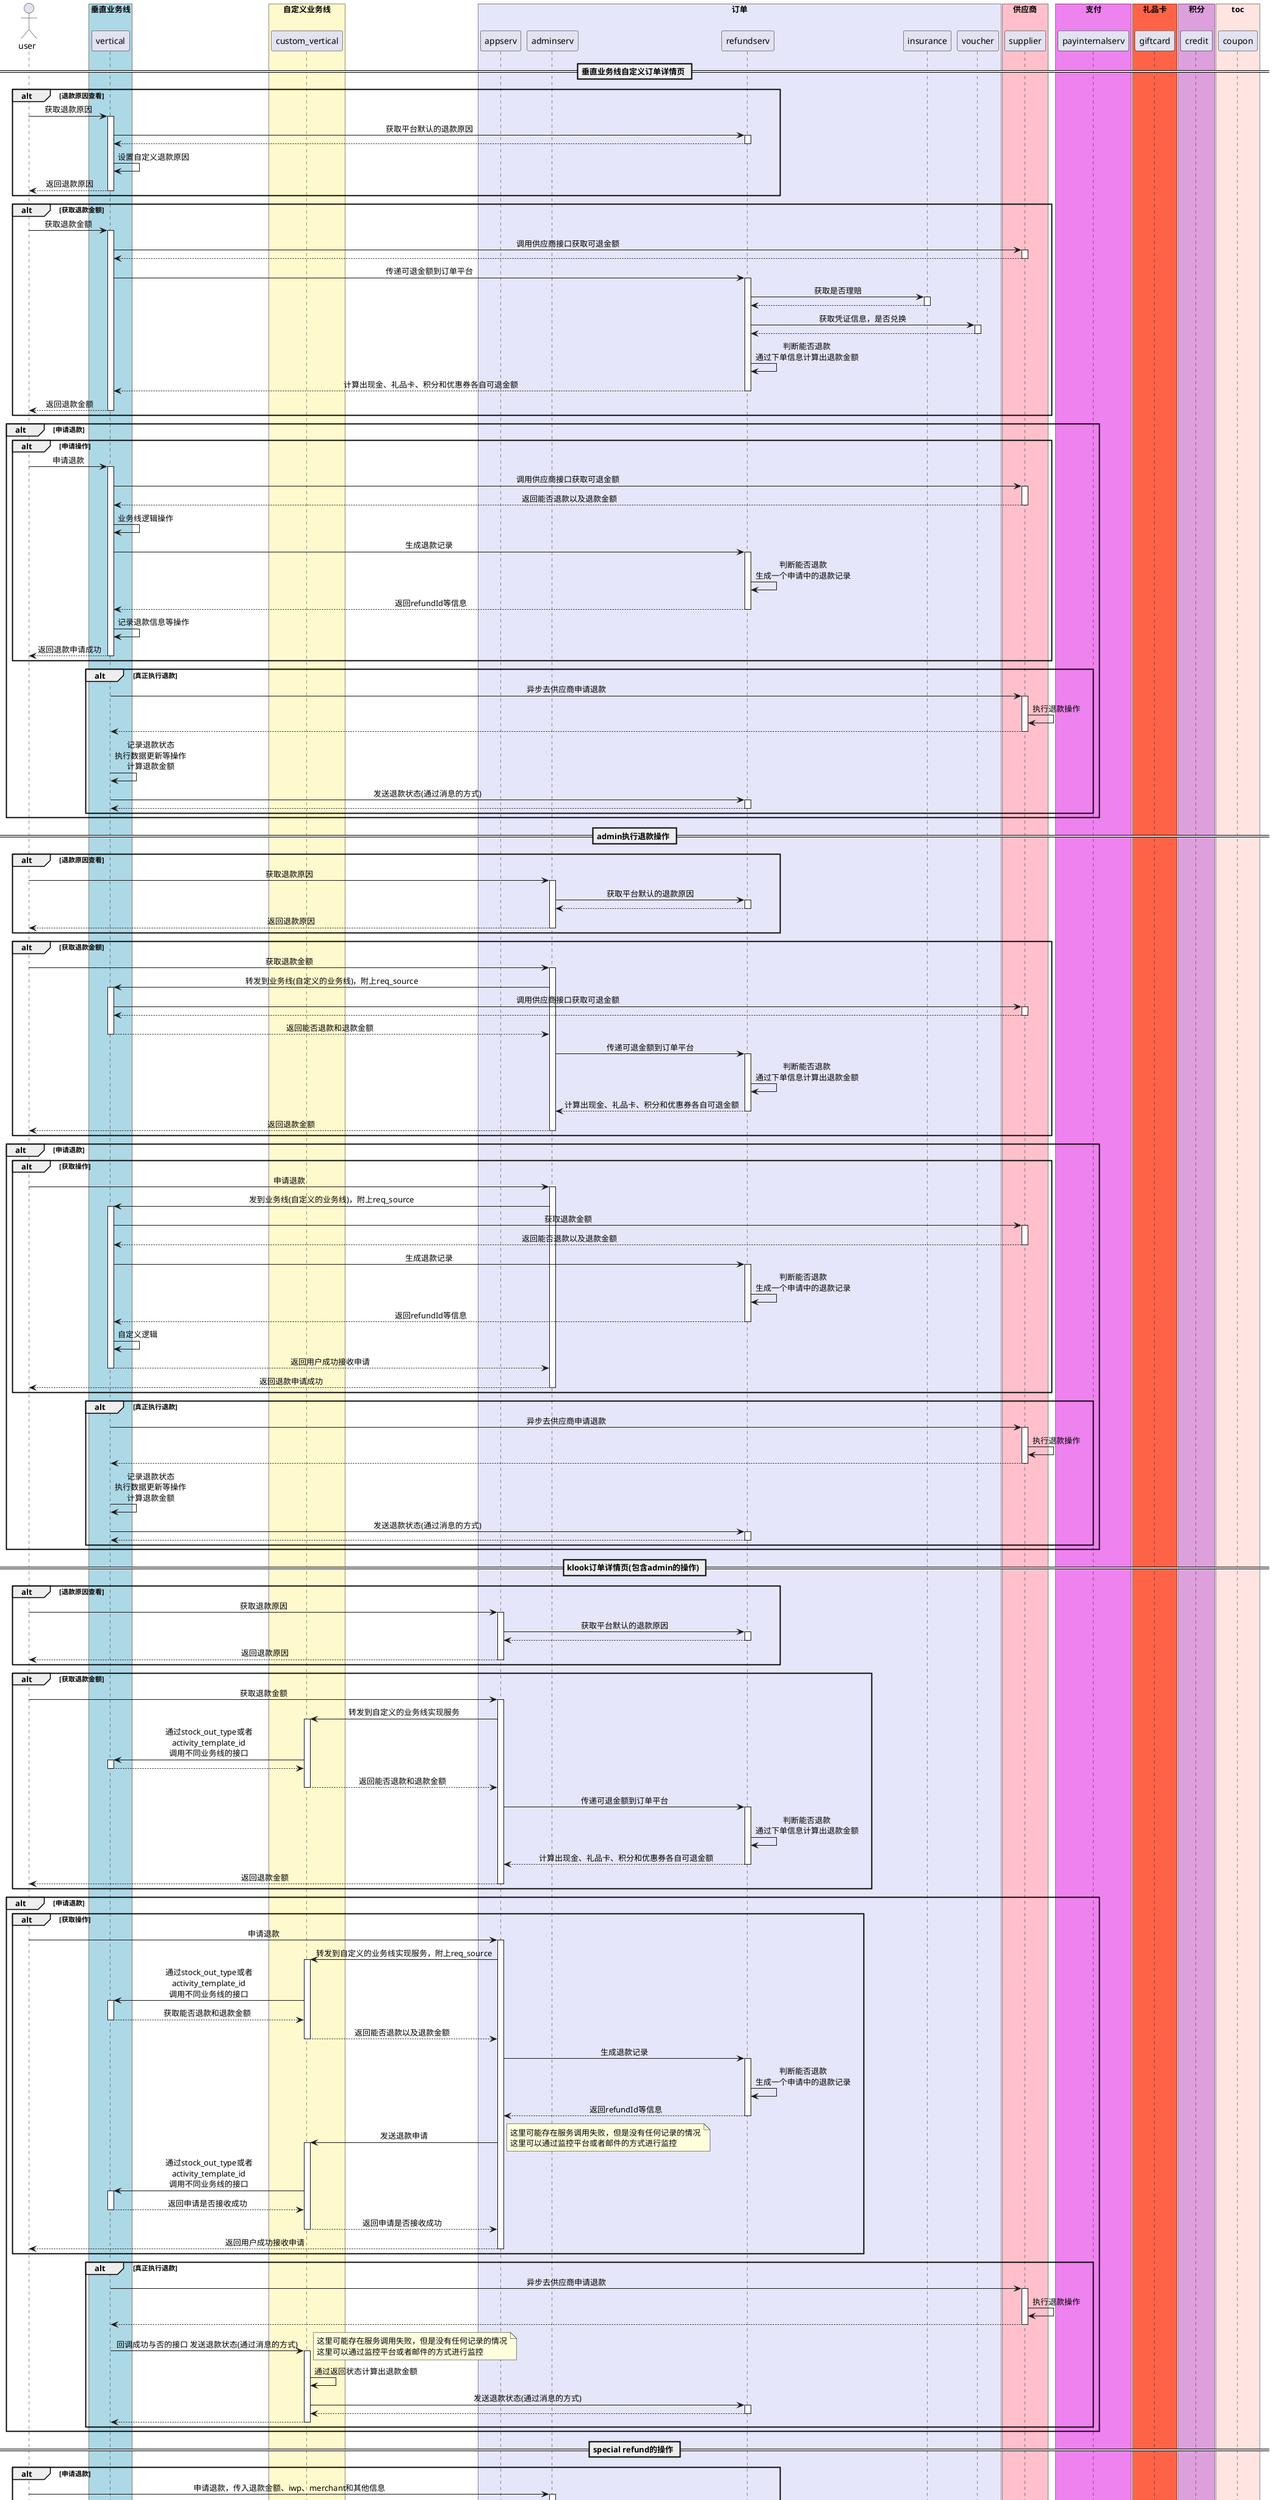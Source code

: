@startuml
actor user
skinparam sequenceMessageAlign center

box "垂直业务线" #LightBlue
    participant vertical
end box

box "自定义业务线" #LemonChiffon
    participant custom_vertical
end box

box "订单" #Lavender
    participant appserv
    participant adminserv
    participant refundserv
    participant insurance
    participant voucher
end box

box "供应商" #Pink
    participant supplier
end box

box "支付" #Violet
    participant payinternalserv
end box

box "礼品卡" #Tomato
    participant giftcard
end box

box "积分" #Plum
    participant credit
end box

box "toc" #MistyRose
    participant coupon
end box

== 垂直业务线自定义订单详情页 ==
alt 退款原因查看
user -> vertical: 获取退款原因
activate vertical
vertical -> refundserv: 获取平台默认的退款原因
activate refundserv
return
vertical -> vertical: 设置自定义退款原因
return 返回退款原因
end


alt 获取退款金额
user -> vertical: 获取退款金额
activate vertical
vertical -> supplier: 调用供应商接口获取可退金额
activate supplier
return
vertical -> refundserv: 传递可退金额到订单平台
activate refundserv
refundserv -> insurance: 获取是否理赔
activate insurance
return
refundserv -> voucher: 获取凭证信息，是否兑换
activate voucher
return
refundserv -> refundserv: 判断能否退款\n通过下单信息计算出退款金额
return 计算出现金、礼品卡、积分和优惠券各自可退金额
return 返回退款金额
end

alt 申请退款

alt 申请操作
user -> vertical: 申请退款
activate vertical
vertical -> supplier: 调用供应商接口获取可退金额
activate supplier
return 返回能否退款以及退款金额
vertical -> vertical: 业务线逻辑操作
vertical -> refundserv: 生成退款记录
activate refundserv
refundserv -> refundserv: 判断能否退款\n生成一个申请中的退款记录
return 返回refundId等信息
vertical -> vertical: 记录退款信息等操作
return 返回退款申请成功
end


alt 真正执行退款
vertical -> supplier: 异步去供应商申请退款
activate supplier
supplier -> supplier: 执行退款操作
return
vertical -> vertical: 记录退款状态\n执行数据更新等操作\n计算退款金额
vertical -> refundserv: 发送退款状态(通过消息的方式)
activate refundserv
return
end

end

== admin执行退款操作 ==
alt 退款原因查看
user -> adminserv: 获取退款原因
activate adminserv
adminserv -> refundserv: 获取平台默认的退款原因
activate refundserv
return
return 返回退款原因
end

alt 获取退款金额
user -> adminserv: 获取退款金额
activate adminserv
adminserv -> vertical: 转发到业务线(自定义的业务线)，附上req_source
activate vertical
vertical -> supplier: 调用供应商接口获取可退金额
activate supplier
return
return 返回能否退款和退款金额
adminserv -> refundserv: 传递可退金额到订单平台
activate refundserv
refundserv -> refundserv: 判断能否退款\n通过下单信息计算出退款金额
return 计算出现金、礼品卡、积分和优惠券各自可退金额
return 返回退款金额
end

alt 申请退款

alt 获取操作
user -> adminserv: 申请退款
activate adminserv
adminserv -> vertical: 发到业务线(自定义的业务线)，附上req_source
activate vertical
vertical -> supplier: 获取退款金额
activate supplier
return 返回能否退款以及退款金额

vertical -> refundserv: 生成退款记录
activate refundserv
refundserv -> refundserv: 判断能否退款\n生成一个申请中的退款记录
return 返回refundId等信息

vertical -> vertical: 自定义逻辑
return 返回用户成功接收申请
return 返回退款申请成功
end


alt 真正执行退款
vertical -> supplier: 异步去供应商申请退款
activate supplier
supplier -> supplier: 执行退款操作
return
vertical -> vertical: 记录退款状态\n执行数据更新等操作\n计算退款金额
vertical -> refundserv: 发送退款状态(通过消息的方式)
activate refundserv
return
end

end

== klook订单详情页(包含admin的操作) ==
alt 退款原因查看
user -> appserv: 获取退款原因
activate appserv
appserv -> refundserv: 获取平台默认的退款原因
activate refundserv
return
return 返回退款原因
end

alt 获取退款金额
user -> appserv: 获取退款金额
activate appserv
appserv -> custom_vertical: 转发到自定义的业务线实现服务
activate custom_vertical
custom_vertical -> vertical: 通过stock_out_type或者\nactivity_template_id\n调用不同业务线的接口
activate vertical
return
return 返回能否退款和退款金额
appserv -> refundserv: 传递可退金额到订单平台
activate refundserv
refundserv -> refundserv: 判断能否退款\n通过下单信息计算出退款金额
return 计算出现金、礼品卡、积分和优惠券各自可退金额
return 返回退款金额
end

alt 申请退款

alt 获取操作
user -> appserv: 申请退款
activate appserv
appserv -> custom_vertical: 转发到自定义的业务线实现服务，附上req_source
activate custom_vertical
custom_vertical -> vertical: 通过stock_out_type或者\nactivity_template_id\n调用不同业务线的接口
activate vertical
return 获取能否退款和退款金额
return 返回能否退款以及退款金额

appserv -> refundserv: 生成退款记录
activate refundserv
refundserv -> refundserv: 判断能否退款\n生成一个申请中的退款记录
return 返回refundId等信息

appserv -> custom_vertical: 发送退款申请
note right: 这里可能存在服务调用失败，但是没有任何记录的情况\n这里可以通过监控平台或者邮件的方式进行监控
activate custom_vertical
custom_vertical -> vertical: 通过stock_out_type或者\nactivity_template_id\n调用不同业务线的接口
activate vertical
return 返回申请是否接收成功
return 返回申请是否接收成功
return 返回用户成功接收申请
end


alt 真正执行退款
vertical -> supplier: 异步去供应商申请退款
activate supplier
supplier -> supplier: 执行退款操作
return

vertical -> custom_vertical: 回调成功与否的接口 发送退款状态(通过消息的方式)
note right: 这里可能存在服务调用失败，但是没有任何记录的情况\n这里可以通过监控平台或者邮件的方式进行监控
activate custom_vertical
custom_vertical -> custom_vertical: 通过返回状态计算出退款金额
custom_vertical -> refundserv: 发送退款状态(通过消息的方式)
activate refundserv
return
return
end

end

== special refund的操作 ==
alt 申请退款
user -> adminserv: 申请退款，传入退款金额、iwp、merchant和其他信息
activate adminserv
adminserv -> refundserv: 计算退款金额和存储传入的其他信息
activate refundserv
return 返回申请结果
return 返回用户成功接收申请
end

alt 审批通过
user -> refundserv: 审批通过
activate refundserv
refundserv -> refundserv: 执行退还现金、礼品卡、积分和优惠券的操作
return 返回操作成功
end

== api退款结果操作 ==
alt 失败
vertical -> refundserv: custom_vertical也可以执行该操作
activate refundserv
refundserv -> refundserv: 修改数据库的字段和发送相应的消息
return
end

alt 成功
vertical -> refundserv: custom_vertical也可以执行该操作\n 金额信息
activate refundserv
refundserv -> refundserv: 修改数据库的字段，这里变为退款中

refundserv -> payinternalserv: 网关自动退款
activate payinternalserv
return

refundserv -> giftcard: 退礼品卡
activate giftcard
return

refundserv -> credit: 退积分
activate credit
return

refundserv -> coupon: 退优惠券
activate coupon
return

return 返回退款成功
end
@enduml
